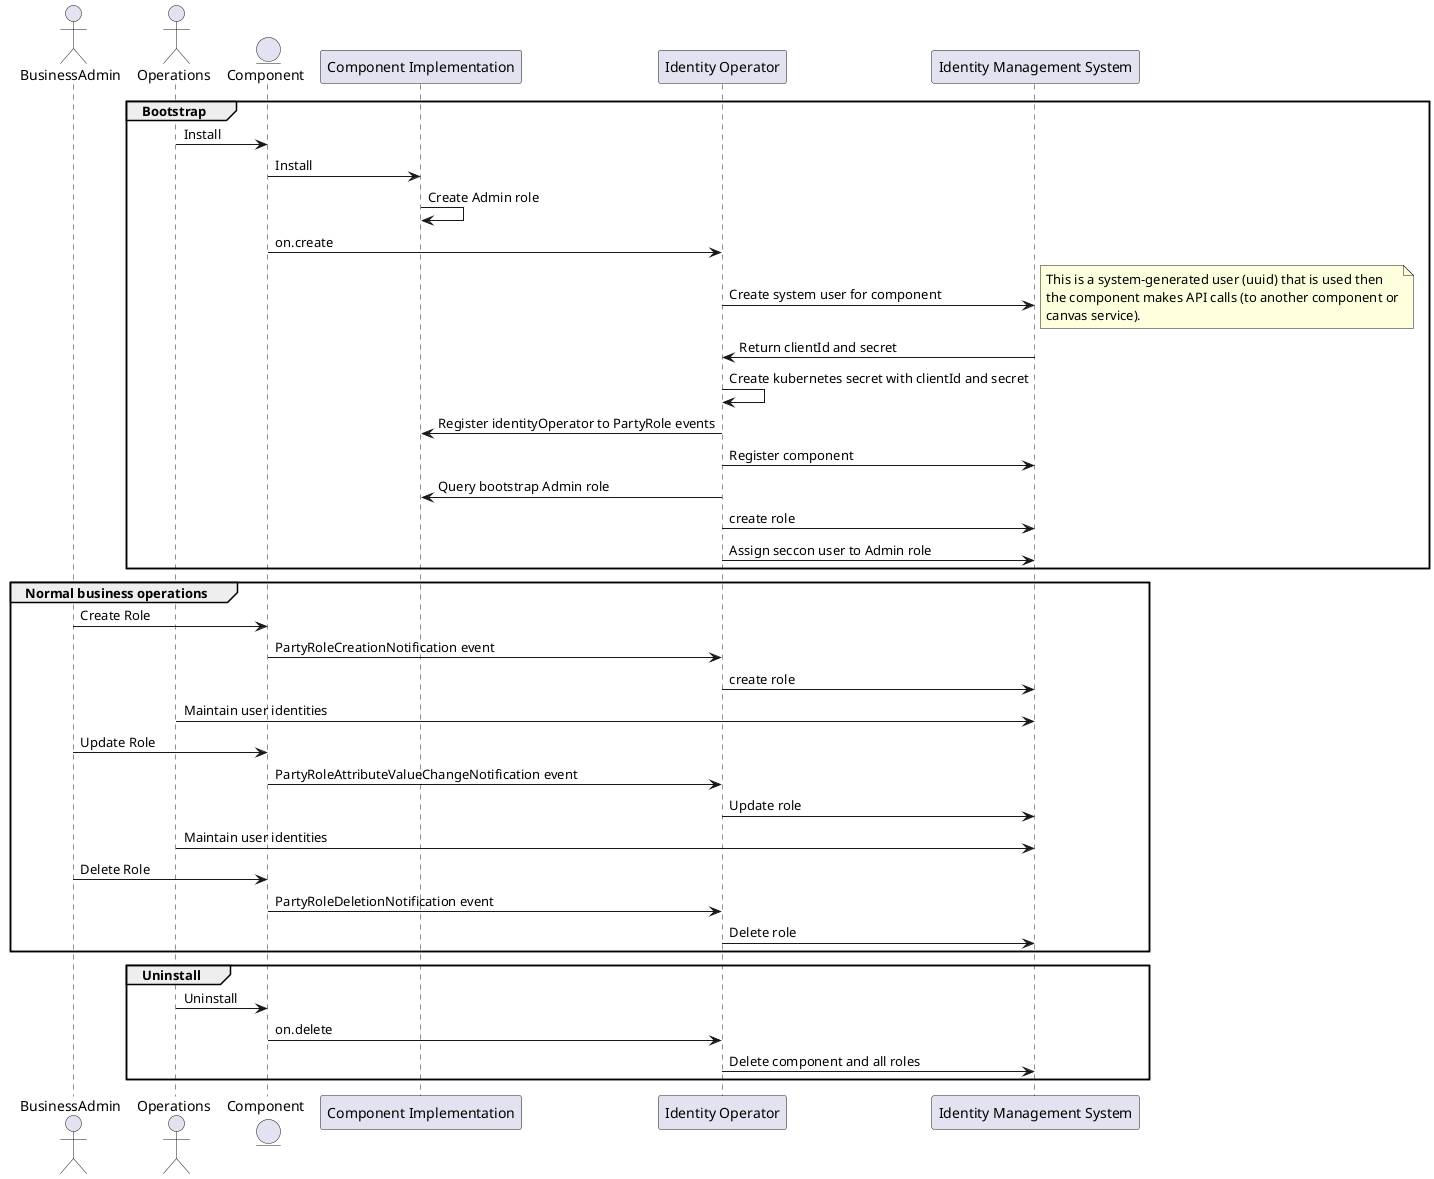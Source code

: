 @startuml

actor BusinessAdmin
actor Operations
entity Component
participant "Component Implementation" as ComponentImplementation
participant "Identity Operator" as identityOperator
participant "Identity Management System" as IDM

group Bootstrap
Component <- Operations : Install
Component -> ComponentImplementation : Install
ComponentImplementation -> ComponentImplementation: Create Admin role

Component -> identityOperator: on.create 
identityOperator -> IDM: Create system user for component
note right
    This is a system-generated user (uuid) that is used then
    the component makes API calls (to another component or
    canvas service).
end note
identityOperator <- IDM: Return clientId and secret
identityOperator -> identityOperator: Create kubernetes secret with clientId and secret

identityOperator -> ComponentImplementation: Register identityOperator to PartyRole events
identityOperator -> IDM: Register component

identityOperator -> ComponentImplementation : Query bootstrap Admin role
identityOperator -> IDM: create role
identityOperator -> IDM: Assign seccon user to Admin role

end 
group Normal business operations

BusinessAdmin -> Component: Create Role
Component-> identityOperator: PartyRoleCreationNotification event
identityOperator -> IDM: create role
Operations->IDM  : Maintain user identities
BusinessAdmin -> Component: Update Role
Component-> identityOperator: PartyRoleAttributeValueChangeNotification event
identityOperator -> IDM: Update role
Operations->IDM  : Maintain user identities
BusinessAdmin -> Component: Delete Role
Component-> identityOperator: PartyRoleDeletionNotification event
identityOperator -> IDM: Delete role

end
group Uninstall
Operations -> Component  : Uninstall
Component -> identityOperator: on.delete 
identityOperator -> IDM: Delete component and all roles
end

@enduml